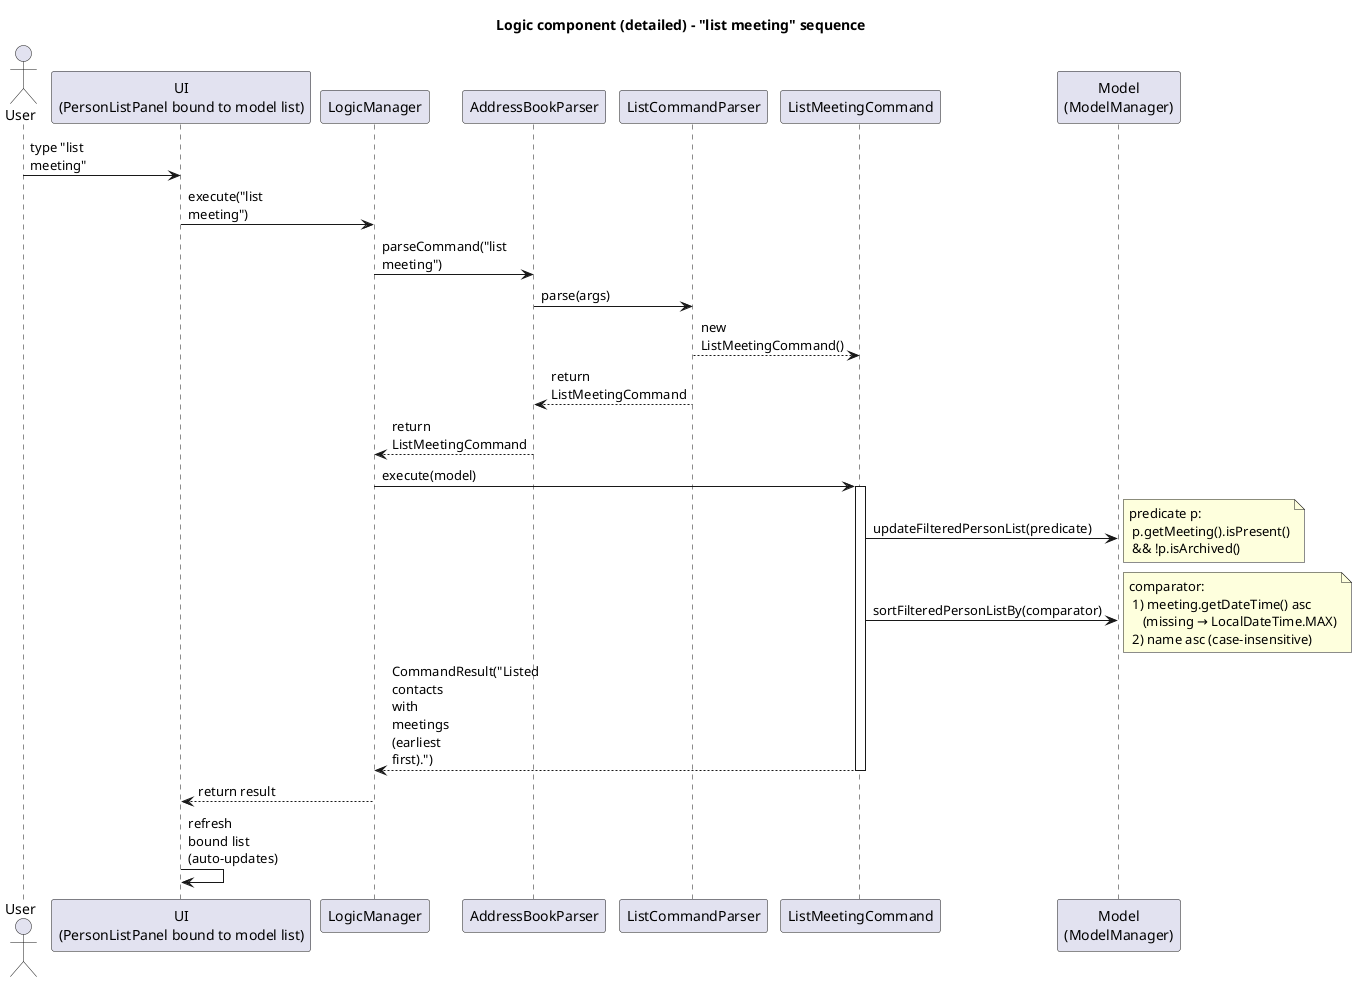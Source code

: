 @startuml
title Logic component (detailed) – "list meeting" sequence

skinparam wrapWidth 220
skinparam maxMessageSize 80

actor User
participant UI as "UI\n(PersonListPanel bound to model list)"
participant LogicManager
participant AddressBookParser
participant ListCommandParser
participant ListMeetingCommand
participant Model as "Model\n(ModelManager)"

User -> UI : type "list meeting"
UI -> LogicManager : execute("list meeting")

LogicManager -> AddressBookParser : parseCommand("list meeting")
AddressBookParser -> ListCommandParser : parse(args)
ListCommandParser --> ListMeetingCommand : new ListMeetingCommand()
ListCommandParser --> AddressBookParser : return ListMeetingCommand
AddressBookParser --> LogicManager : return ListMeetingCommand

LogicManager -> ListMeetingCommand : execute(model)
activate ListMeetingCommand
ListMeetingCommand -> Model : updateFilteredPersonList(predicate)
note right
  predicate p:
   p.getMeeting().isPresent()
   && !p.isArchived()
end note
ListMeetingCommand -> Model : sortFilteredPersonListBy(comparator)
note right
  comparator:
   1) meeting.getDateTime() asc
      (missing → LocalDateTime.MAX)
   2) name asc (case-insensitive)
end note
ListMeetingCommand --> LogicManager : CommandResult("Listed contacts with meetings (earliest first).")
deactivate ListMeetingCommand

LogicManager --> UI : return result
UI -> UI : refresh bound list (auto-updates)

@enduml
